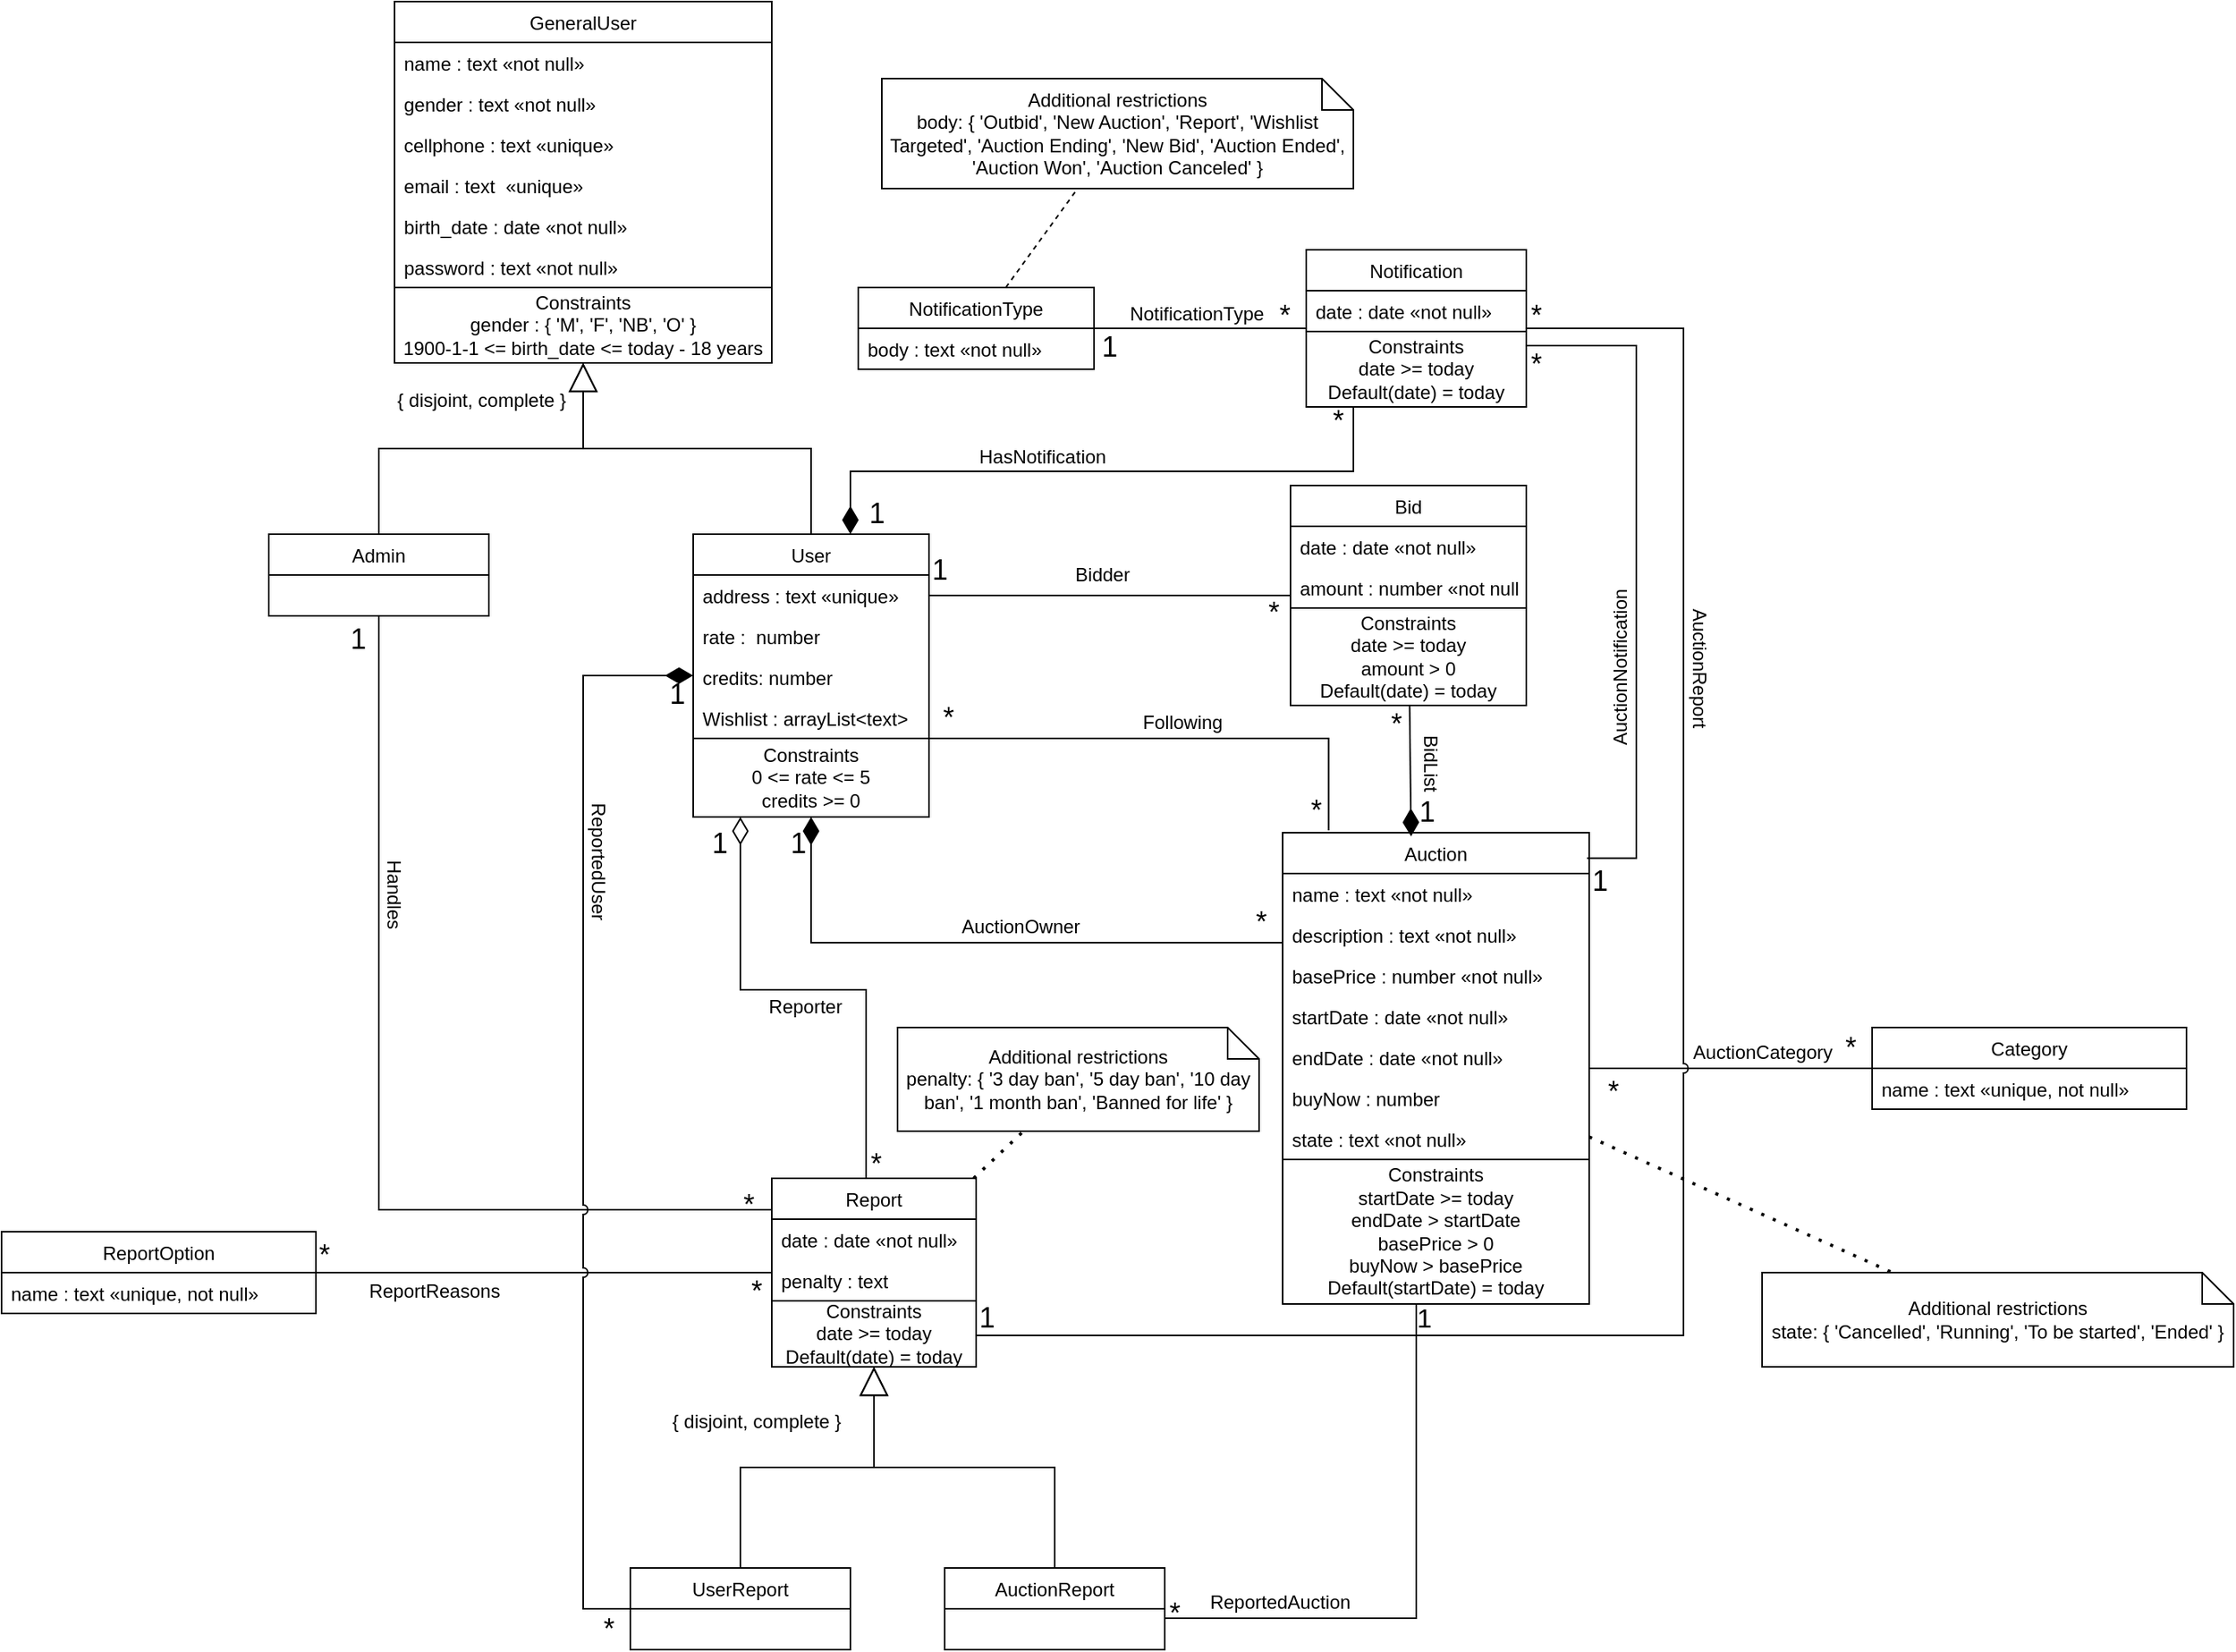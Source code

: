 <mxfile version="20.2.3" type="device"><diagram id="jlIQslurzPF_qxTZ10gD" name="Página-1"><mxGraphModel dx="2130" dy="1082" grid="1" gridSize="10" guides="1" tooltips="1" connect="1" arrows="1" fold="1" page="1" pageScale="1" pageWidth="827" pageHeight="1169" math="0" shadow="0"><root><mxCell id="0"/><mxCell id="1" parent="0"/><mxCell id="kxYU4LhYSmN3bqchpfZa-1" value="GeneralUser" style="swimlane;fontStyle=0;childLayout=stackLayout;horizontal=1;startSize=26;fillColor=none;horizontalStack=0;resizeParent=1;resizeParentMax=0;resizeLast=0;collapsible=1;marginBottom=0;" vertex="1" parent="1"><mxGeometry x="640" y="271" width="240" height="230" as="geometry"><mxRectangle x="270" y="90" width="70" height="30" as="alternateBounds"/></mxGeometry></mxCell><mxCell id="kxYU4LhYSmN3bqchpfZa-2" value="name : text «not null»" style="text;strokeColor=none;fillColor=none;align=left;verticalAlign=top;spacingLeft=4;spacingRight=4;overflow=hidden;rotatable=0;points=[[0,0.5],[1,0.5]];portConstraint=eastwest;" vertex="1" parent="kxYU4LhYSmN3bqchpfZa-1"><mxGeometry y="26" width="240" height="26" as="geometry"/></mxCell><mxCell id="kxYU4LhYSmN3bqchpfZa-3" value="gender : text «not null»" style="text;strokeColor=none;fillColor=none;align=left;verticalAlign=top;spacingLeft=4;spacingRight=4;overflow=hidden;rotatable=0;points=[[0,0.5],[1,0.5]];portConstraint=eastwest;" vertex="1" parent="kxYU4LhYSmN3bqchpfZa-1"><mxGeometry y="52" width="240" height="26" as="geometry"/></mxCell><mxCell id="kxYU4LhYSmN3bqchpfZa-4" value="cellphone : text «unique»" style="text;strokeColor=none;fillColor=none;align=left;verticalAlign=top;spacingLeft=4;spacingRight=4;overflow=hidden;rotatable=0;points=[[0,0.5],[1,0.5]];portConstraint=eastwest;" vertex="1" parent="kxYU4LhYSmN3bqchpfZa-1"><mxGeometry y="78" width="240" height="26" as="geometry"/></mxCell><mxCell id="kxYU4LhYSmN3bqchpfZa-5" value="email : text  «unique»" style="text;strokeColor=none;fillColor=none;align=left;verticalAlign=top;spacingLeft=4;spacingRight=4;overflow=hidden;rotatable=0;points=[[0,0.5],[1,0.5]];portConstraint=eastwest;" vertex="1" parent="kxYU4LhYSmN3bqchpfZa-1"><mxGeometry y="104" width="240" height="26" as="geometry"/></mxCell><mxCell id="kxYU4LhYSmN3bqchpfZa-6" value="birth_date : date «not null»" style="text;strokeColor=none;fillColor=none;align=left;verticalAlign=top;spacingLeft=4;spacingRight=4;overflow=hidden;rotatable=0;points=[[0,0.5],[1,0.5]];portConstraint=eastwest;" vertex="1" parent="kxYU4LhYSmN3bqchpfZa-1"><mxGeometry y="130" width="240" height="26" as="geometry"/></mxCell><mxCell id="kxYU4LhYSmN3bqchpfZa-7" value="password : text «not null»" style="text;strokeColor=none;fillColor=none;align=left;verticalAlign=top;spacingLeft=4;spacingRight=4;overflow=hidden;rotatable=0;points=[[0,0.5],[1,0.5]];portConstraint=eastwest;" vertex="1" parent="kxYU4LhYSmN3bqchpfZa-1"><mxGeometry y="156" width="240" height="26" as="geometry"/></mxCell><mxCell id="kxYU4LhYSmN3bqchpfZa-8" value="Constraints&lt;br&gt;gender : { 'M', 'F', 'NB', 'O' }&lt;br&gt;1900-1-1 &amp;lt;= birth_date &amp;lt;= today - 18 years" style="whiteSpace=wrap;html=1;fontSize=12;" vertex="1" parent="kxYU4LhYSmN3bqchpfZa-1"><mxGeometry y="182" width="240" height="48" as="geometry"/></mxCell><mxCell id="kxYU4LhYSmN3bqchpfZa-9" value="Admin" style="swimlane;fontStyle=0;childLayout=stackLayout;horizontal=1;startSize=26;fillColor=none;horizontalStack=0;resizeParent=1;resizeParentMax=0;resizeLast=0;collapsible=1;marginBottom=0;" vertex="1" parent="1"><mxGeometry x="560" y="610" width="140" height="52" as="geometry"/></mxCell><mxCell id="kxYU4LhYSmN3bqchpfZa-10" value="User" style="swimlane;fontStyle=0;childLayout=stackLayout;horizontal=1;startSize=26;fillColor=none;horizontalStack=0;resizeParent=1;resizeParentMax=0;resizeLast=0;collapsible=1;marginBottom=0;" vertex="1" parent="1"><mxGeometry x="830" y="610" width="150" height="180" as="geometry"/></mxCell><mxCell id="kxYU4LhYSmN3bqchpfZa-11" value="address : text «unique»" style="text;strokeColor=none;fillColor=none;align=left;verticalAlign=top;spacingLeft=4;spacingRight=4;overflow=hidden;rotatable=0;points=[[0,0.5],[1,0.5]];portConstraint=eastwest;" vertex="1" parent="kxYU4LhYSmN3bqchpfZa-10"><mxGeometry y="26" width="150" height="26" as="geometry"/></mxCell><mxCell id="kxYU4LhYSmN3bqchpfZa-12" value="rate :  number" style="text;strokeColor=none;fillColor=none;align=left;verticalAlign=top;spacingLeft=4;spacingRight=4;overflow=hidden;rotatable=0;points=[[0,0.5],[1,0.5]];portConstraint=eastwest;" vertex="1" parent="kxYU4LhYSmN3bqchpfZa-10"><mxGeometry y="52" width="150" height="26" as="geometry"/></mxCell><mxCell id="kxYU4LhYSmN3bqchpfZa-13" value="credits: number" style="text;strokeColor=none;fillColor=none;align=left;verticalAlign=top;spacingLeft=4;spacingRight=4;overflow=hidden;rotatable=0;points=[[0,0.5],[1,0.5]];portConstraint=eastwest;" vertex="1" parent="kxYU4LhYSmN3bqchpfZa-10"><mxGeometry y="78" width="150" height="26" as="geometry"/></mxCell><mxCell id="kxYU4LhYSmN3bqchpfZa-14" value="Wishlist : arrayList&lt;text&gt;" style="text;strokeColor=none;fillColor=none;align=left;verticalAlign=top;spacingLeft=4;spacingRight=4;overflow=hidden;rotatable=0;points=[[0,0.5],[1,0.5]];portConstraint=eastwest;" vertex="1" parent="kxYU4LhYSmN3bqchpfZa-10"><mxGeometry y="104" width="150" height="26" as="geometry"/></mxCell><mxCell id="kxYU4LhYSmN3bqchpfZa-15" value="Constraints&lt;br&gt;0 &amp;lt;= rate &amp;lt;= 5&lt;br&gt;credits &amp;gt;=&amp;nbsp;0" style="whiteSpace=wrap;html=1;fontSize=12;" vertex="1" parent="kxYU4LhYSmN3bqchpfZa-10"><mxGeometry y="130" width="150" height="50" as="geometry"/></mxCell><mxCell id="kxYU4LhYSmN3bqchpfZa-16" value="Report" style="swimlane;fontStyle=0;childLayout=stackLayout;horizontal=1;startSize=26;fillColor=none;horizontalStack=0;resizeParent=1;resizeParentMax=0;resizeLast=0;collapsible=1;marginBottom=0;" vertex="1" parent="1"><mxGeometry x="880" y="1020" width="130" height="120" as="geometry"/></mxCell><mxCell id="kxYU4LhYSmN3bqchpfZa-17" value="date : date «not null»" style="text;strokeColor=none;fillColor=none;align=left;verticalAlign=top;spacingLeft=4;spacingRight=4;overflow=hidden;rotatable=0;points=[[0,0.5],[1,0.5]];portConstraint=eastwest;" vertex="1" parent="kxYU4LhYSmN3bqchpfZa-16"><mxGeometry y="26" width="130" height="26" as="geometry"/></mxCell><mxCell id="kxYU4LhYSmN3bqchpfZa-18" value="penalty : text " style="text;strokeColor=none;fillColor=none;align=left;verticalAlign=top;spacingLeft=4;spacingRight=4;overflow=hidden;rotatable=0;points=[[0,0.5],[1,0.5]];portConstraint=eastwest;" vertex="1" parent="kxYU4LhYSmN3bqchpfZa-16"><mxGeometry y="52" width="130" height="26" as="geometry"/></mxCell><mxCell id="kxYU4LhYSmN3bqchpfZa-19" value="Constraints&lt;br&gt;date &amp;gt;= today&lt;br&gt;Default(date) = today" style="whiteSpace=wrap;html=1;fontSize=12;" vertex="1" parent="kxYU4LhYSmN3bqchpfZa-16"><mxGeometry y="78" width="130" height="42" as="geometry"/></mxCell><mxCell id="kxYU4LhYSmN3bqchpfZa-20" value="Auction" style="swimlane;fontStyle=0;childLayout=stackLayout;horizontal=1;startSize=26;fillColor=none;horizontalStack=0;resizeParent=1;resizeParentMax=0;resizeLast=0;collapsible=1;marginBottom=0;" vertex="1" parent="1"><mxGeometry x="1205" y="800" width="195" height="300" as="geometry"/></mxCell><mxCell id="kxYU4LhYSmN3bqchpfZa-21" value="name : text «not null»" style="text;strokeColor=none;fillColor=none;align=left;verticalAlign=top;spacingLeft=4;spacingRight=4;overflow=hidden;rotatable=0;points=[[0,0.5],[1,0.5]];portConstraint=eastwest;" vertex="1" parent="kxYU4LhYSmN3bqchpfZa-20"><mxGeometry y="26" width="195" height="26" as="geometry"/></mxCell><mxCell id="kxYU4LhYSmN3bqchpfZa-22" value="description : text «not null»" style="text;strokeColor=none;fillColor=none;align=left;verticalAlign=top;spacingLeft=4;spacingRight=4;overflow=hidden;rotatable=0;points=[[0,0.5],[1,0.5]];portConstraint=eastwest;" vertex="1" parent="kxYU4LhYSmN3bqchpfZa-20"><mxGeometry y="52" width="195" height="26" as="geometry"/></mxCell><mxCell id="kxYU4LhYSmN3bqchpfZa-23" value="basePrice : number «not null»" style="text;strokeColor=none;fillColor=none;align=left;verticalAlign=top;spacingLeft=4;spacingRight=4;overflow=hidden;rotatable=0;points=[[0,0.5],[1,0.5]];portConstraint=eastwest;" vertex="1" parent="kxYU4LhYSmN3bqchpfZa-20"><mxGeometry y="78" width="195" height="26" as="geometry"/></mxCell><mxCell id="kxYU4LhYSmN3bqchpfZa-24" value="startDate : date «not null»" style="text;strokeColor=none;fillColor=none;align=left;verticalAlign=top;spacingLeft=4;spacingRight=4;overflow=hidden;rotatable=0;points=[[0,0.5],[1,0.5]];portConstraint=eastwest;" vertex="1" parent="kxYU4LhYSmN3bqchpfZa-20"><mxGeometry y="104" width="195" height="26" as="geometry"/></mxCell><mxCell id="kxYU4LhYSmN3bqchpfZa-25" value="endDate : date «not null»" style="text;strokeColor=none;fillColor=none;align=left;verticalAlign=top;spacingLeft=4;spacingRight=4;overflow=hidden;rotatable=0;points=[[0,0.5],[1,0.5]];portConstraint=eastwest;" vertex="1" parent="kxYU4LhYSmN3bqchpfZa-20"><mxGeometry y="130" width="195" height="26" as="geometry"/></mxCell><mxCell id="kxYU4LhYSmN3bqchpfZa-26" value="buyNow : number" style="text;strokeColor=none;fillColor=none;align=left;verticalAlign=top;spacingLeft=4;spacingRight=4;overflow=hidden;rotatable=0;points=[[0,0.5],[1,0.5]];portConstraint=eastwest;" vertex="1" parent="kxYU4LhYSmN3bqchpfZa-20"><mxGeometry y="156" width="195" height="26" as="geometry"/></mxCell><mxCell id="kxYU4LhYSmN3bqchpfZa-27" value="state : text «not null»" style="text;strokeColor=none;fillColor=none;align=left;verticalAlign=top;spacingLeft=4;spacingRight=4;overflow=hidden;rotatable=0;points=[[0,0.5],[1,0.5]];portConstraint=eastwest;" vertex="1" parent="kxYU4LhYSmN3bqchpfZa-20"><mxGeometry y="182" width="195" height="26" as="geometry"/></mxCell><mxCell id="kxYU4LhYSmN3bqchpfZa-28" value="Constraints&lt;br&gt;startDate &amp;gt;= today&lt;br&gt;endDate &amp;gt; startDate&lt;br&gt;basePrice &amp;gt; 0&lt;br&gt;buyNow &amp;gt; basePrice&lt;br&gt;Default(startDate) = today" style="whiteSpace=wrap;html=1;fontSize=12;" vertex="1" parent="kxYU4LhYSmN3bqchpfZa-20"><mxGeometry y="208" width="195" height="92" as="geometry"/></mxCell><mxCell id="kxYU4LhYSmN3bqchpfZa-29" value="Category" style="swimlane;fontStyle=0;childLayout=stackLayout;horizontal=1;startSize=26;fillColor=none;horizontalStack=0;resizeParent=1;resizeParentMax=0;resizeLast=0;collapsible=1;marginBottom=0;" vertex="1" parent="1"><mxGeometry x="1580" y="924" width="200" height="52" as="geometry"/></mxCell><mxCell id="kxYU4LhYSmN3bqchpfZa-30" value="name : text «unique, not null»" style="text;strokeColor=none;fillColor=none;align=left;verticalAlign=top;spacingLeft=4;spacingRight=4;overflow=hidden;rotatable=0;points=[[0,0.5],[1,0.5]];portConstraint=eastwest;" vertex="1" parent="kxYU4LhYSmN3bqchpfZa-29"><mxGeometry y="26" width="200" height="26" as="geometry"/></mxCell><mxCell id="kxYU4LhYSmN3bqchpfZa-31" value="ReportOption" style="swimlane;fontStyle=0;childLayout=stackLayout;horizontal=1;startSize=26;fillColor=none;horizontalStack=0;resizeParent=1;resizeParentMax=0;resizeLast=0;collapsible=1;marginBottom=0;" vertex="1" parent="1"><mxGeometry x="390" y="1054" width="200" height="52" as="geometry"/></mxCell><mxCell id="kxYU4LhYSmN3bqchpfZa-32" value="name : text «unique, not null»" style="text;strokeColor=none;fillColor=none;align=left;verticalAlign=top;spacingLeft=4;spacingRight=4;overflow=hidden;rotatable=0;points=[[0,0.5],[1,0.5]];portConstraint=eastwest;" vertex="1" parent="kxYU4LhYSmN3bqchpfZa-31"><mxGeometry y="26" width="200" height="26" as="geometry"/></mxCell><mxCell id="kxYU4LhYSmN3bqchpfZa-33" value="UserReport" style="swimlane;fontStyle=0;childLayout=stackLayout;horizontal=1;startSize=26;fillColor=none;horizontalStack=0;resizeParent=1;resizeParentMax=0;resizeLast=0;collapsible=1;marginBottom=0;" vertex="1" parent="1"><mxGeometry x="790" y="1268" width="140" height="52" as="geometry"/></mxCell><mxCell id="kxYU4LhYSmN3bqchpfZa-34" value="AuctionReport" style="swimlane;fontStyle=0;childLayout=stackLayout;horizontal=1;startSize=26;fillColor=none;horizontalStack=0;resizeParent=1;resizeParentMax=0;resizeLast=0;collapsible=1;marginBottom=0;" vertex="1" parent="1"><mxGeometry x="990" y="1268" width="140" height="52" as="geometry"/></mxCell><mxCell id="kxYU4LhYSmN3bqchpfZa-35" value="Bid" style="swimlane;fontStyle=0;childLayout=stackLayout;horizontal=1;startSize=26;fillColor=none;horizontalStack=0;resizeParent=1;resizeParentMax=0;resizeLast=0;collapsible=1;marginBottom=0;" vertex="1" parent="1"><mxGeometry x="1210" y="579" width="150" height="140" as="geometry"/></mxCell><mxCell id="kxYU4LhYSmN3bqchpfZa-36" value="date : date «not null»" style="text;strokeColor=none;fillColor=none;align=left;verticalAlign=top;spacingLeft=4;spacingRight=4;overflow=hidden;rotatable=0;points=[[0,0.5],[1,0.5]];portConstraint=eastwest;" vertex="1" parent="kxYU4LhYSmN3bqchpfZa-35"><mxGeometry y="26" width="150" height="26" as="geometry"/></mxCell><mxCell id="kxYU4LhYSmN3bqchpfZa-37" value="amount : number «not null»" style="text;strokeColor=none;fillColor=none;align=left;verticalAlign=top;spacingLeft=4;spacingRight=4;overflow=hidden;rotatable=0;points=[[0,0.5],[1,0.5]];portConstraint=eastwest;" vertex="1" parent="kxYU4LhYSmN3bqchpfZa-35"><mxGeometry y="52" width="150" height="26" as="geometry"/></mxCell><mxCell id="kxYU4LhYSmN3bqchpfZa-38" value="Constraints&lt;br&gt;date &amp;gt;= today&lt;br&gt;amount &amp;gt; 0&lt;br&gt;Default(date) = today" style="whiteSpace=wrap;html=1;fontSize=12;" vertex="1" parent="kxYU4LhYSmN3bqchpfZa-35"><mxGeometry y="78" width="150" height="62" as="geometry"/></mxCell><mxCell id="kxYU4LhYSmN3bqchpfZa-39" value="Notification" style="swimlane;fontStyle=0;childLayout=stackLayout;horizontal=1;startSize=26;fillColor=none;horizontalStack=0;resizeParent=1;resizeParentMax=0;resizeLast=0;collapsible=1;marginBottom=0;strokeWidth=1;" vertex="1" parent="1"><mxGeometry x="1220" y="429" width="140" height="100" as="geometry"/></mxCell><mxCell id="kxYU4LhYSmN3bqchpfZa-40" value="date : date «not null»" style="text;strokeColor=none;fillColor=none;align=left;verticalAlign=top;spacingLeft=4;spacingRight=4;overflow=hidden;rotatable=0;points=[[0,0.5],[1,0.5]];portConstraint=eastwest;" vertex="1" parent="kxYU4LhYSmN3bqchpfZa-39"><mxGeometry y="26" width="140" height="26" as="geometry"/></mxCell><mxCell id="kxYU4LhYSmN3bqchpfZa-41" value="Constraints&lt;br&gt;date &amp;gt;= today&lt;br&gt;Default(date) = today" style="whiteSpace=wrap;html=1;fontSize=12;" vertex="1" parent="kxYU4LhYSmN3bqchpfZa-39"><mxGeometry y="52" width="140" height="48" as="geometry"/></mxCell><mxCell id="kxYU4LhYSmN3bqchpfZa-42" value="NotificationType" style="swimlane;fontStyle=0;childLayout=stackLayout;horizontal=1;startSize=26;fillColor=none;horizontalStack=0;resizeParent=1;resizeParentMax=0;resizeLast=0;collapsible=1;marginBottom=0;" vertex="1" parent="1"><mxGeometry x="935" y="453" width="150" height="52" as="geometry"/></mxCell><mxCell id="kxYU4LhYSmN3bqchpfZa-43" value="body : text «not null»" style="text;strokeColor=none;fillColor=none;align=left;verticalAlign=top;spacingLeft=4;spacingRight=4;overflow=hidden;rotatable=0;points=[[0,0.5],[1,0.5]];portConstraint=eastwest;" vertex="1" parent="kxYU4LhYSmN3bqchpfZa-42"><mxGeometry y="26" width="150" height="26" as="geometry"/></mxCell><mxCell id="kxYU4LhYSmN3bqchpfZa-44" value="" style="endArrow=block;endSize=16;endFill=0;html=1;rounded=0;elbow=vertical;edgeStyle=elbowEdgeStyle;" edge="1" parent="1" source="kxYU4LhYSmN3bqchpfZa-33" target="kxYU4LhYSmN3bqchpfZa-16"><mxGeometry width="160" relative="1" as="geometry"><mxPoint x="1110" y="1100" as="sourcePoint"/><mxPoint x="1270" y="1100" as="targetPoint"/></mxGeometry></mxCell><mxCell id="kxYU4LhYSmN3bqchpfZa-45" value="" style="endArrow=block;endSize=16;endFill=0;html=1;rounded=0;elbow=vertical;edgeStyle=elbowEdgeStyle;" edge="1" parent="1" source="kxYU4LhYSmN3bqchpfZa-34" target="kxYU4LhYSmN3bqchpfZa-16"><mxGeometry width="160" relative="1" as="geometry"><mxPoint x="1290" y="1080" as="sourcePoint"/><mxPoint x="1326.087" y="997" as="targetPoint"/></mxGeometry></mxCell><mxCell id="kxYU4LhYSmN3bqchpfZa-46" value="" style="endArrow=block;endSize=16;endFill=0;html=1;rounded=0;elbow=vertical;edgeStyle=elbowEdgeStyle;" edge="1" parent="1" source="kxYU4LhYSmN3bqchpfZa-9" target="kxYU4LhYSmN3bqchpfZa-1"><mxGeometry width="160" relative="1" as="geometry"><mxPoint x="630" y="520" as="sourcePoint"/><mxPoint x="790" y="520" as="targetPoint"/></mxGeometry></mxCell><mxCell id="kxYU4LhYSmN3bqchpfZa-47" value="" style="endArrow=block;endSize=16;endFill=0;html=1;rounded=0;elbow=vertical;edgeStyle=orthogonalEdgeStyle;" edge="1" parent="1" source="kxYU4LhYSmN3bqchpfZa-10" target="kxYU4LhYSmN3bqchpfZa-1"><mxGeometry width="160" relative="1" as="geometry"><mxPoint x="800" y="600" as="sourcePoint"/><mxPoint x="836.087" y="517" as="targetPoint"/></mxGeometry></mxCell><mxCell id="kxYU4LhYSmN3bqchpfZa-48" value="" style="endArrow=none;html=1;rounded=0;elbow=vertical;strokeWidth=1;exitX=1;exitY=0.5;exitDx=0;exitDy=0;" edge="1" parent="1" source="kxYU4LhYSmN3bqchpfZa-11" target="kxYU4LhYSmN3bqchpfZa-35"><mxGeometry relative="1" as="geometry"><mxPoint x="1000" y="680" as="sourcePoint"/><mxPoint x="1160" y="680" as="targetPoint"/></mxGeometry></mxCell><mxCell id="kxYU4LhYSmN3bqchpfZa-49" value="1" style="resizable=0;html=1;align=left;verticalAlign=middle;fontSize=18;labelPosition=right;verticalLabelPosition=middle;" connectable="0" vertex="1" parent="kxYU4LhYSmN3bqchpfZa-48"><mxGeometry x="-1" relative="1" as="geometry"><mxPoint y="-16" as="offset"/></mxGeometry></mxCell><mxCell id="kxYU4LhYSmN3bqchpfZa-50" value="*" style="resizable=0;html=1;align=left;verticalAlign=top;fontSize=18;labelPosition=right;verticalLabelPosition=bottom;textDirection=rtl;" connectable="0" vertex="1" parent="kxYU4LhYSmN3bqchpfZa-48"><mxGeometry x="1" relative="1" as="geometry"><mxPoint x="-10" y="-6" as="offset"/></mxGeometry></mxCell><mxCell id="kxYU4LhYSmN3bqchpfZa-51" value="" style="endArrow=none;html=1;rounded=0;elbow=vertical;strokeWidth=1;" edge="1" parent="1" source="kxYU4LhYSmN3bqchpfZa-31" target="kxYU4LhYSmN3bqchpfZa-16"><mxGeometry relative="1" as="geometry"><mxPoint x="840" y="960" as="sourcePoint"/><mxPoint x="1070" y="961.211" as="targetPoint"/></mxGeometry></mxCell><mxCell id="kxYU4LhYSmN3bqchpfZa-52" value="*" style="resizable=0;html=1;align=left;verticalAlign=bottom;fontSize=18;labelPosition=right;verticalLabelPosition=top;" connectable="0" vertex="1" parent="kxYU4LhYSmN3bqchpfZa-51"><mxGeometry x="-1" relative="1" as="geometry"><mxPoint y="2" as="offset"/></mxGeometry></mxCell><mxCell id="kxYU4LhYSmN3bqchpfZa-53" value="*" style="resizable=0;html=1;align=center;verticalAlign=middle;fontSize=18;labelPosition=center;verticalLabelPosition=middle;" connectable="0" vertex="1" parent="kxYU4LhYSmN3bqchpfZa-51"><mxGeometry x="1" relative="1" as="geometry"><mxPoint x="-10" y="12" as="offset"/></mxGeometry></mxCell><mxCell id="kxYU4LhYSmN3bqchpfZa-54" value="ReportReasons" style="edgeLabel;html=1;align=center;verticalAlign=middle;resizable=0;points=[];fontSize=12;" connectable="0" vertex="1" parent="kxYU4LhYSmN3bqchpfZa-51"><mxGeometry x="-0.5" relative="1" as="geometry"><mxPoint x="2" y="12" as="offset"/></mxGeometry></mxCell><mxCell id="kxYU4LhYSmN3bqchpfZa-55" value="" style="endArrow=none;html=1;rounded=0;elbow=vertical;strokeWidth=1;edgeStyle=elbowEdgeStyle;" edge="1" parent="1" source="kxYU4LhYSmN3bqchpfZa-9" target="kxYU4LhYSmN3bqchpfZa-16"><mxGeometry relative="1" as="geometry"><mxPoint x="830" y="910" as="sourcePoint"/><mxPoint x="1060" y="911.211" as="targetPoint"/><Array as="points"><mxPoint x="820" y="1040"/><mxPoint x="630" y="1030"/><mxPoint x="630" y="1020"/><mxPoint x="750" y="1000"/><mxPoint x="870" y="990"/><mxPoint x="860" y="980"/><mxPoint x="760" y="970"/><mxPoint x="800" y="980"/><mxPoint x="870" y="970"/></Array></mxGeometry></mxCell><mxCell id="kxYU4LhYSmN3bqchpfZa-56" value="1" style="resizable=0;html=1;align=left;verticalAlign=bottom;fontSize=18;" connectable="0" vertex="1" parent="kxYU4LhYSmN3bqchpfZa-55"><mxGeometry x="-1" relative="1" as="geometry"><mxPoint x="-20" y="28" as="offset"/></mxGeometry></mxCell><mxCell id="kxYU4LhYSmN3bqchpfZa-57" value="*" style="resizable=0;html=1;align=left;verticalAlign=top;fontSize=18;labelPosition=right;verticalLabelPosition=bottom;" connectable="0" vertex="1" parent="kxYU4LhYSmN3bqchpfZa-55"><mxGeometry x="1" relative="1" as="geometry"><mxPoint x="-20" y="-20" as="offset"/></mxGeometry></mxCell><mxCell id="kxYU4LhYSmN3bqchpfZa-58" value="&lt;div&gt;Handles&lt;/div&gt;" style="edgeLabel;html=1;align=center;verticalAlign=middle;resizable=0;points=[];fontSize=12;rotation=90;" connectable="0" vertex="1" parent="kxYU4LhYSmN3bqchpfZa-55"><mxGeometry x="-0.441" y="3" relative="1" as="geometry"><mxPoint x="7" y="1" as="offset"/></mxGeometry></mxCell><mxCell id="kxYU4LhYSmN3bqchpfZa-59" value="" style="endArrow=none;html=1;rounded=0;elbow=vertical;strokeWidth=1;edgeStyle=orthogonalEdgeStyle;endFill=0;startArrow=diamondThin;startFill=0;targetPerimeterSpacing=0;endSize=6;sourcePerimeterSpacing=0;startSize=15;" edge="1" parent="1" source="kxYU4LhYSmN3bqchpfZa-10" target="kxYU4LhYSmN3bqchpfZa-16"><mxGeometry relative="1" as="geometry"><mxPoint x="930" y="820" as="sourcePoint"/><mxPoint x="1160" y="821.211" as="targetPoint"/><Array as="points"><mxPoint x="860" y="900"/><mxPoint x="940" y="900"/></Array></mxGeometry></mxCell><mxCell id="kxYU4LhYSmN3bqchpfZa-60" value="" style="resizable=0;html=1;align=left;verticalAlign=bottom;fontSize=18;" connectable="0" vertex="1" parent="kxYU4LhYSmN3bqchpfZa-59"><mxGeometry x="-1" relative="1" as="geometry"><mxPoint x="10" y="26" as="offset"/></mxGeometry></mxCell><mxCell id="kxYU4LhYSmN3bqchpfZa-61" value="*" style="resizable=0;html=1;align=right;verticalAlign=top;fontSize=18;labelPosition=left;verticalLabelPosition=bottom;" connectable="0" vertex="1" parent="kxYU4LhYSmN3bqchpfZa-59"><mxGeometry x="1" relative="1" as="geometry"><mxPoint x="10" y="-26" as="offset"/></mxGeometry></mxCell><mxCell id="kxYU4LhYSmN3bqchpfZa-62" value="Reporter" style="edgeLabel;html=1;align=center;verticalAlign=middle;resizable=0;points=[];fontSize=12;" connectable="0" vertex="1" parent="kxYU4LhYSmN3bqchpfZa-59"><mxGeometry x="0.39" y="-1" relative="1" as="geometry"><mxPoint x="-38" y="-15" as="offset"/></mxGeometry></mxCell><mxCell id="kxYU4LhYSmN3bqchpfZa-63" value="" style="endArrow=none;html=1;rounded=0;strokeWidth=1;edgeStyle=elbowEdgeStyle;startArrow=diamondThin;startFill=1;startSize=15;jumpStyle=arc;" edge="1" parent="1" source="kxYU4LhYSmN3bqchpfZa-10" target="kxYU4LhYSmN3bqchpfZa-33"><mxGeometry relative="1" as="geometry"><mxPoint x="730" y="790" as="sourcePoint"/><mxPoint x="960" y="791.211" as="targetPoint"/><Array as="points"><mxPoint x="760" y="1210"/><mxPoint x="770" y="1120"/><mxPoint x="760" y="780"/><mxPoint x="750" y="960"/><mxPoint x="780" y="950"/><mxPoint x="790" y="850"/></Array></mxGeometry></mxCell><mxCell id="kxYU4LhYSmN3bqchpfZa-64" value="" style="resizable=0;html=1;align=left;verticalAlign=bottom;fontSize=18;" connectable="0" vertex="1" parent="kxYU4LhYSmN3bqchpfZa-63"><mxGeometry x="-1" relative="1" as="geometry"><mxPoint x="10" y="2" as="offset"/></mxGeometry></mxCell><mxCell id="kxYU4LhYSmN3bqchpfZa-65" value="*" style="resizable=0;html=1;align=right;verticalAlign=bottom;fontSize=18;" connectable="0" vertex="1" parent="kxYU4LhYSmN3bqchpfZa-63"><mxGeometry x="1" relative="1" as="geometry"><mxPoint x="-10" y="26" as="offset"/></mxGeometry></mxCell><mxCell id="kxYU4LhYSmN3bqchpfZa-66" value="ReportedUser" style="edgeLabel;html=1;align=center;verticalAlign=middle;resizable=0;points=[];fontSize=12;rotation=90;" connectable="0" vertex="1" parent="kxYU4LhYSmN3bqchpfZa-63"><mxGeometry x="-0.111" y="2" relative="1" as="geometry"><mxPoint x="8" y="-121" as="offset"/></mxGeometry></mxCell><mxCell id="kxYU4LhYSmN3bqchpfZa-67" value="" style="endArrow=diamondThin;html=1;rounded=0;strokeWidth=1;startArrow=none;startFill=0;startSize=6;endFill=1;endSize=15;entryX=0.419;entryY=0.008;entryDx=0;entryDy=0;entryPerimeter=0;" edge="1" parent="1" source="kxYU4LhYSmN3bqchpfZa-35" target="kxYU4LhYSmN3bqchpfZa-20"><mxGeometry relative="1" as="geometry"><mxPoint x="1200" y="770" as="sourcePoint"/><mxPoint x="1170" y="1331" as="targetPoint"/></mxGeometry></mxCell><mxCell id="kxYU4LhYSmN3bqchpfZa-68" value="" style="resizable=0;html=1;align=left;verticalAlign=bottom;fontSize=18;" connectable="0" vertex="1" parent="kxYU4LhYSmN3bqchpfZa-67"><mxGeometry x="-1" relative="1" as="geometry"><mxPoint x="10" y="2" as="offset"/></mxGeometry></mxCell><mxCell id="kxYU4LhYSmN3bqchpfZa-69" value="*" style="resizable=0;html=1;align=right;verticalAlign=middle;fontSize=18;" connectable="0" vertex="1" parent="kxYU4LhYSmN3bqchpfZa-67"><mxGeometry x="1" relative="1" as="geometry"><mxPoint x="-5" y="-72" as="offset"/></mxGeometry></mxCell><mxCell id="kxYU4LhYSmN3bqchpfZa-70" value="BidList" style="edgeLabel;html=1;align=center;verticalAlign=bottom;resizable=0;points=[];fontSize=12;rotation=90;labelPosition=center;verticalLabelPosition=top;" connectable="0" vertex="1" parent="kxYU4LhYSmN3bqchpfZa-67"><mxGeometry x="-0.138" relative="1" as="geometry"><mxPoint x="4" as="offset"/></mxGeometry></mxCell><mxCell id="kxYU4LhYSmN3bqchpfZa-71" value="" style="endArrow=none;html=1;rounded=0;elbow=vertical;strokeWidth=1;" edge="1" parent="1" source="kxYU4LhYSmN3bqchpfZa-20" target="kxYU4LhYSmN3bqchpfZa-29"><mxGeometry relative="1" as="geometry"><mxPoint x="1410" y="1060" as="sourcePoint"/><mxPoint x="1640" y="1061.211" as="targetPoint"/></mxGeometry></mxCell><mxCell id="kxYU4LhYSmN3bqchpfZa-72" value="*" style="resizable=0;html=1;align=left;verticalAlign=bottom;fontSize=18;" connectable="0" vertex="1" parent="kxYU4LhYSmN3bqchpfZa-71"><mxGeometry x="-1" relative="1" as="geometry"><mxPoint x="10" y="28" as="offset"/></mxGeometry></mxCell><mxCell id="kxYU4LhYSmN3bqchpfZa-73" value="*" style="resizable=0;html=1;align=right;verticalAlign=bottom;fontSize=18;" connectable="0" vertex="1" parent="kxYU4LhYSmN3bqchpfZa-71"><mxGeometry x="1" relative="1" as="geometry"><mxPoint x="-10" as="offset"/></mxGeometry></mxCell><mxCell id="kxYU4LhYSmN3bqchpfZa-74" value="&lt;div&gt;AuctionCategory&lt;/div&gt;" style="edgeLabel;html=1;align=center;verticalAlign=top;resizable=0;points=[];fontSize=12;labelPosition=center;verticalLabelPosition=bottom;" connectable="0" vertex="1" parent="kxYU4LhYSmN3bqchpfZa-71"><mxGeometry x="-0.269" y="-1" relative="1" as="geometry"><mxPoint x="44" y="-25" as="offset"/></mxGeometry></mxCell><mxCell id="kxYU4LhYSmN3bqchpfZa-75" value="" style="endArrow=none;html=1;rounded=0;strokeWidth=1;edgeStyle=elbowEdgeStyle;elbow=vertical;startArrow=diamondThin;startFill=1;endSize=6;startSize=15;" edge="1" parent="1" source="kxYU4LhYSmN3bqchpfZa-10" target="kxYU4LhYSmN3bqchpfZa-20"><mxGeometry relative="1" as="geometry"><mxPoint x="1080" y="790" as="sourcePoint"/><mxPoint x="1310" y="791.211" as="targetPoint"/><Array as="points"><mxPoint x="1140" y="870"/><mxPoint x="880" y="830"/><mxPoint x="1210" y="850"/><mxPoint x="890" y="790"/><mxPoint x="1150" y="850"/><mxPoint x="1190" y="810"/></Array></mxGeometry></mxCell><mxCell id="kxYU4LhYSmN3bqchpfZa-76" value="" style="resizable=0;html=1;align=left;verticalAlign=bottom;fontSize=18;" connectable="0" vertex="1" parent="kxYU4LhYSmN3bqchpfZa-75"><mxGeometry x="-1" relative="1" as="geometry"><mxPoint x="-15" y="26" as="offset"/></mxGeometry></mxCell><mxCell id="kxYU4LhYSmN3bqchpfZa-77" value="*" style="resizable=0;html=1;align=right;verticalAlign=bottom;fontSize=18;" connectable="0" vertex="1" parent="kxYU4LhYSmN3bqchpfZa-75"><mxGeometry x="1" relative="1" as="geometry"><mxPoint x="-10" as="offset"/></mxGeometry></mxCell><mxCell id="kxYU4LhYSmN3bqchpfZa-78" value="AuctionOwner" style="edgeLabel;html=1;align=center;verticalAlign=middle;resizable=0;points=[];fontSize=12;" connectable="0" vertex="1" parent="kxYU4LhYSmN3bqchpfZa-75"><mxGeometry x="0.352" relative="1" as="geometry"><mxPoint x="-44" y="-10" as="offset"/></mxGeometry></mxCell><mxCell id="kxYU4LhYSmN3bqchpfZa-79" value="" style="endArrow=none;html=1;rounded=0;strokeWidth=1;startArrow=none;startFill=0;startSize=15;edgeStyle=elbowEdgeStyle;elbow=vertical;entryX=0.15;entryY=-0.005;entryDx=0;entryDy=0;entryPerimeter=0;" edge="1" parent="1" source="kxYU4LhYSmN3bqchpfZa-10" target="kxYU4LhYSmN3bqchpfZa-20"><mxGeometry relative="1" as="geometry"><mxPoint x="950" y="720" as="sourcePoint"/><mxPoint x="1240" y="790" as="targetPoint"/><Array as="points"><mxPoint x="1090" y="740"/><mxPoint x="1100" y="750"/><mxPoint x="1120" y="770"/><mxPoint x="950" y="750"/><mxPoint x="1090" y="790"/><mxPoint x="960" y="740"/><mxPoint x="1250" y="760"/><mxPoint x="930" y="740"/><mxPoint x="1250" y="770"/><mxPoint x="950" y="750"/><mxPoint x="1200" y="820"/><mxPoint x="960" y="740"/><mxPoint x="1140" y="757"/></Array></mxGeometry></mxCell><mxCell id="kxYU4LhYSmN3bqchpfZa-80" value="" style="resizable=0;html=1;align=left;verticalAlign=bottom;fontSize=18;" connectable="0" vertex="1" parent="kxYU4LhYSmN3bqchpfZa-79"><mxGeometry x="-1" relative="1" as="geometry"><mxPoint x="10" y="2" as="offset"/></mxGeometry></mxCell><mxCell id="kxYU4LhYSmN3bqchpfZa-81" value="*" style="resizable=0;html=1;align=right;verticalAlign=bottom;fontSize=18;" connectable="0" vertex="1" parent="kxYU4LhYSmN3bqchpfZa-79"><mxGeometry x="1" relative="1" as="geometry"><mxPoint x="-4" y="1" as="offset"/></mxGeometry></mxCell><mxCell id="kxYU4LhYSmN3bqchpfZa-82" value="Following" style="edgeLabel;html=1;align=center;verticalAlign=middle;resizable=0;points=[];fontSize=12;" connectable="0" vertex="1" parent="kxYU4LhYSmN3bqchpfZa-79"><mxGeometry x="0.192" relative="1" as="geometry"><mxPoint x="-26" y="-10" as="offset"/></mxGeometry></mxCell><mxCell id="kxYU4LhYSmN3bqchpfZa-83" value="*" style="edgeLabel;html=1;align=center;verticalAlign=bottom;resizable=0;points=[];fontSize=18;labelPosition=center;verticalLabelPosition=top;" connectable="0" vertex="1" parent="kxYU4LhYSmN3bqchpfZa-79"><mxGeometry x="-0.921" y="-3" relative="1" as="geometry"><mxPoint x="-1" y="-3" as="offset"/></mxGeometry></mxCell><mxCell id="kxYU4LhYSmN3bqchpfZa-84" value="" style="endArrow=none;html=1;rounded=0;strokeWidth=1;startArrow=diamondThin;startFill=1;startSize=15;edgeStyle=orthogonalEdgeStyle;fixDash=0;" edge="1" parent="1" source="kxYU4LhYSmN3bqchpfZa-10" target="kxYU4LhYSmN3bqchpfZa-39"><mxGeometry relative="1" as="geometry"><mxPoint x="1180" y="560" as="sourcePoint"/><mxPoint x="1150" y="1121" as="targetPoint"/><Array as="points"><mxPoint x="930" y="570"/><mxPoint x="1250" y="570"/></Array></mxGeometry></mxCell><mxCell id="kxYU4LhYSmN3bqchpfZa-85" value="*" style="resizable=0;html=1;align=center;verticalAlign=bottom;fontSize=18;direction=south;labelPosition=center;verticalLabelPosition=top;" connectable="0" vertex="1" parent="kxYU4LhYSmN3bqchpfZa-84"><mxGeometry x="1" relative="1" as="geometry"><mxPoint x="-10" y="22" as="offset"/></mxGeometry></mxCell><mxCell id="kxYU4LhYSmN3bqchpfZa-86" value="" style="endArrow=none;html=1;rounded=0;strokeWidth=1;edgeStyle=elbowEdgeStyle;exitX=0.993;exitY=0.054;exitDx=0;exitDy=0;exitPerimeter=0;" edge="1" parent="1" source="kxYU4LhYSmN3bqchpfZa-20" target="kxYU4LhYSmN3bqchpfZa-39"><mxGeometry relative="1" as="geometry"><mxPoint x="1420" y="710" as="sourcePoint"/><mxPoint x="1650" y="711.211" as="targetPoint"/><Array as="points"><mxPoint x="1430" y="490"/><mxPoint x="1430" y="500"/><mxPoint x="1430" y="580"/><mxPoint x="1410" y="490"/><mxPoint x="1430" y="500"/><mxPoint x="1430" y="780"/><mxPoint x="1420" y="760"/><mxPoint x="1410" y="490"/><mxPoint x="1390" y="500"/><mxPoint x="1410" y="760"/><mxPoint x="1390" y="490"/><mxPoint x="1400" y="640"/><mxPoint x="1440" y="640"/></Array></mxGeometry></mxCell><mxCell id="kxYU4LhYSmN3bqchpfZa-87" value="1" style="resizable=0;html=1;align=left;verticalAlign=bottom;fontSize=18;" connectable="0" vertex="1" parent="kxYU4LhYSmN3bqchpfZa-86"><mxGeometry x="-1" relative="1" as="geometry"><mxPoint x="1" y="28" as="offset"/></mxGeometry></mxCell><mxCell id="kxYU4LhYSmN3bqchpfZa-88" value="*" style="resizable=0;html=1;align=right;verticalAlign=bottom;fontSize=18;" connectable="0" vertex="1" parent="kxYU4LhYSmN3bqchpfZa-86"><mxGeometry x="1" relative="1" as="geometry"><mxPoint x="10" y="25" as="offset"/></mxGeometry></mxCell><mxCell id="kxYU4LhYSmN3bqchpfZa-89" value="" style="endArrow=none;html=1;rounded=0;strokeWidth=1;edgeStyle=elbowEdgeStyle;jumpStyle=arc;" edge="1" parent="1" source="kxYU4LhYSmN3bqchpfZa-16" target="kxYU4LhYSmN3bqchpfZa-39"><mxGeometry relative="1" as="geometry"><mxPoint x="1420" y="850" as="sourcePoint"/><mxPoint x="1480" y="630" as="targetPoint"/><Array as="points"><mxPoint x="1460" y="1120"/><mxPoint x="1390" y="1120"/><mxPoint x="1460" y="1110"/><mxPoint x="1440" y="1120"/><mxPoint x="1440" y="1140"/><mxPoint x="1450" y="1100"/><mxPoint x="1450" y="1130"/><mxPoint x="1460" y="1080"/><mxPoint x="1460" y="460"/><mxPoint x="1460" y="1070"/><mxPoint x="1500" y="1070"/><mxPoint x="1440" y="460"/><mxPoint x="1460" y="1060"/><mxPoint x="1460" y="460"/><mxPoint x="1500" y="1070"/><mxPoint x="1510" y="950"/><mxPoint x="1460" y="930"/></Array></mxGeometry></mxCell><mxCell id="kxYU4LhYSmN3bqchpfZa-90" value="1" style="resizable=0;html=1;align=left;verticalAlign=bottom;fontSize=18;" connectable="0" vertex="1" parent="kxYU4LhYSmN3bqchpfZa-89"><mxGeometry x="-1" relative="1" as="geometry"><mxPoint y="2" as="offset"/></mxGeometry></mxCell><mxCell id="kxYU4LhYSmN3bqchpfZa-91" value="*" style="resizable=0;html=1;align=right;verticalAlign=bottom;fontSize=18;" connectable="0" vertex="1" parent="kxYU4LhYSmN3bqchpfZa-89"><mxGeometry x="1" relative="1" as="geometry"><mxPoint x="10" y="5" as="offset"/></mxGeometry></mxCell><mxCell id="kxYU4LhYSmN3bqchpfZa-92" value="" style="endArrow=none;html=1;rounded=0;elbow=vertical;strokeWidth=1;" edge="1" parent="1" source="kxYU4LhYSmN3bqchpfZa-42" target="kxYU4LhYSmN3bqchpfZa-39"><mxGeometry relative="1" as="geometry"><mxPoint x="1140" y="530" as="sourcePoint"/><mxPoint x="1370" y="531.211" as="targetPoint"/></mxGeometry></mxCell><mxCell id="kxYU4LhYSmN3bqchpfZa-93" value="1" style="resizable=0;html=1;align=left;verticalAlign=bottom;fontSize=18;" connectable="0" vertex="1" parent="kxYU4LhYSmN3bqchpfZa-92"><mxGeometry x="-1" relative="1" as="geometry"><mxPoint x="3" y="25" as="offset"/></mxGeometry></mxCell><mxCell id="kxYU4LhYSmN3bqchpfZa-94" value="*" style="resizable=0;html=1;align=right;verticalAlign=bottom;fontSize=18;" connectable="0" vertex="1" parent="kxYU4LhYSmN3bqchpfZa-92"><mxGeometry x="1" relative="1" as="geometry"><mxPoint x="-10" y="5" as="offset"/></mxGeometry></mxCell><mxCell id="kxYU4LhYSmN3bqchpfZa-95" value="" style="endArrow=none;html=1;rounded=0;strokeWidth=1;edgeStyle=orthogonalEdgeStyle;elbow=vertical;" edge="1" parent="1" source="kxYU4LhYSmN3bqchpfZa-20" target="kxYU4LhYSmN3bqchpfZa-34"><mxGeometry relative="1" as="geometry"><mxPoint x="1250" y="1130" as="sourcePoint"/><mxPoint x="1550.0" y="1286" as="targetPoint"/><Array as="points"><mxPoint x="1290" y="1300"/></Array></mxGeometry></mxCell><mxCell id="kxYU4LhYSmN3bqchpfZa-96" value="1" style="resizable=0;html=1;align=right;verticalAlign=middle;fontSize=17;labelPosition=left;verticalLabelPosition=middle;" connectable="0" vertex="1" parent="kxYU4LhYSmN3bqchpfZa-95"><mxGeometry x="-1" relative="1" as="geometry"><mxPoint x="10" y="10" as="offset"/></mxGeometry></mxCell><mxCell id="kxYU4LhYSmN3bqchpfZa-97" value="*" style="resizable=0;html=1;align=right;verticalAlign=bottom;fontSize=18;" connectable="0" vertex="1" parent="kxYU4LhYSmN3bqchpfZa-95"><mxGeometry x="1" relative="1" as="geometry"><mxPoint x="10" y="10" as="offset"/></mxGeometry></mxCell><mxCell id="kxYU4LhYSmN3bqchpfZa-98" value="ReportedAuction" style="edgeLabel;html=1;align=center;verticalAlign=middle;resizable=0;points=[];fontSize=12;" connectable="0" vertex="1" parent="kxYU4LhYSmN3bqchpfZa-95"><mxGeometry x="0.352" relative="1" as="geometry"><mxPoint x="-44" y="-10" as="offset"/></mxGeometry></mxCell><mxCell id="kxYU4LhYSmN3bqchpfZa-99" value="AuctionReport" style="text;html=1;align=center;verticalAlign=middle;resizable=0;points=[];autosize=1;strokeColor=none;fillColor=none;fontSize=12;rotation=90;" vertex="1" parent="1"><mxGeometry x="1420" y="680" width="100" height="30" as="geometry"/></mxCell><mxCell id="kxYU4LhYSmN3bqchpfZa-100" value="HasNotification" style="text;html=1;align=left;verticalAlign=bottom;resizable=0;points=[];autosize=1;strokeColor=none;fillColor=none;fontSize=12;labelPosition=right;verticalLabelPosition=top;" vertex="1" parent="1"><mxGeometry x="910" y="570" width="100" height="30" as="geometry"/></mxCell><mxCell id="kxYU4LhYSmN3bqchpfZa-101" value="AuctionNotification" style="text;html=1;align=center;verticalAlign=middle;resizable=0;points=[];autosize=1;strokeColor=none;fillColor=none;fontSize=12;rotation=270;" vertex="1" parent="1"><mxGeometry x="1360" y="680" width="120" height="30" as="geometry"/></mxCell><mxCell id="kxYU4LhYSmN3bqchpfZa-102" value="1" style="resizable=0;html=1;align=left;verticalAlign=bottom;fontSize=18;" connectable="0" vertex="1" parent="1"><mxGeometry x="889.995" y="820" as="geometry"/></mxCell><mxCell id="kxYU4LhYSmN3bqchpfZa-103" value="1" style="resizable=0;html=1;align=left;verticalAlign=bottom;fontSize=18;" connectable="0" vertex="1" parent="1"><mxGeometry x="1289.995" y="800" as="geometry"/></mxCell><mxCell id="kxYU4LhYSmN3bqchpfZa-104" value="1" style="resizable=0;html=1;align=left;verticalAlign=bottom;fontSize=18;" connectable="0" vertex="1" parent="1"><mxGeometry x="839.995" y="820" as="geometry"/></mxCell><mxCell id="kxYU4LhYSmN3bqchpfZa-105" value="1" style="resizable=0;html=1;align=left;verticalAlign=bottom;fontSize=18;" connectable="0" vertex="1" parent="1"><mxGeometry x="940" y="610" as="geometry"/></mxCell><mxCell id="kxYU4LhYSmN3bqchpfZa-106" value="1" style="resizable=0;html=1;align=left;verticalAlign=bottom;fontSize=18;" connectable="0" vertex="1" parent="1"><mxGeometry x="960" y="1050" as="geometry"><mxPoint x="-147" y="-325" as="offset"/></mxGeometry></mxCell><mxCell id="kxYU4LhYSmN3bqchpfZa-107" value="Additional restrictions&lt;br&gt;body: { 'Outbid', 'New Auction', 'Report', 'Wishlist Targeted', 'Auction Ending', 'New Bid', 'Auction Ended', 'Auction Won', 'Auction Canceled' }" style="shape=note;size=20;whiteSpace=wrap;html=1;" vertex="1" parent="1"><mxGeometry x="950" y="320" width="300" height="70" as="geometry"/></mxCell><mxCell id="kxYU4LhYSmN3bqchpfZa-108" value="" style="endArrow=none;dashed=1;html=1;rounded=0;" edge="1" parent="1" source="kxYU4LhYSmN3bqchpfZa-42" target="kxYU4LhYSmN3bqchpfZa-107"><mxGeometry width="50" height="50" relative="1" as="geometry"><mxPoint x="1040" y="620" as="sourcePoint"/><mxPoint x="1090" y="570" as="targetPoint"/></mxGeometry></mxCell><mxCell id="kxYU4LhYSmN3bqchpfZa-109" value="&lt;div&gt;&lt;span style=&quot;&quot;&gt;NotificationType&lt;/span&gt;&lt;/div&gt;&lt;div&gt;&lt;span style=&quot;&quot;&gt;&lt;br&gt;&lt;/span&gt;&lt;/div&gt;" style="edgeLabel;html=1;align=center;verticalAlign=top;resizable=0;points=[];fontSize=12;labelPosition=center;verticalLabelPosition=bottom;labelBackgroundColor=none;" connectable="0" vertex="1" parent="1"><mxGeometry x="1170.003" y="470" as="geometry"><mxPoint x="-20" y="-14" as="offset"/></mxGeometry></mxCell><mxCell id="kxYU4LhYSmN3bqchpfZa-110" value="Additional restrictions&lt;br&gt;state: { 'Cancelled', 'Running', 'To be started', 'Ended' }" style="shape=note;size=20;whiteSpace=wrap;html=1;" vertex="1" parent="1"><mxGeometry x="1510" y="1080" width="300" height="60" as="geometry"/></mxCell><mxCell id="kxYU4LhYSmN3bqchpfZa-111" value="" style="endArrow=none;dashed=1;html=1;dashPattern=1 3;strokeWidth=2;rounded=0;fontSize=17;" edge="1" parent="1" source="kxYU4LhYSmN3bqchpfZa-20" target="kxYU4LhYSmN3bqchpfZa-110"><mxGeometry width="50" height="50" relative="1" as="geometry"><mxPoint x="1220" y="900" as="sourcePoint"/><mxPoint x="1270" y="850" as="targetPoint"/></mxGeometry></mxCell><mxCell id="kxYU4LhYSmN3bqchpfZa-112" value="Additional restrictions&lt;br&gt;penalty: { '3 day ban', '5 day ban', '10 day ban', '1 month ban', 'Banned for life' }" style="shape=note;size=20;whiteSpace=wrap;html=1;" vertex="1" parent="1"><mxGeometry x="960" y="924" width="230" height="66" as="geometry"/></mxCell><mxCell id="kxYU4LhYSmN3bqchpfZa-113" value="" style="endArrow=none;dashed=1;html=1;dashPattern=1 3;strokeWidth=2;rounded=0;fontSize=17;" edge="1" parent="1" source="kxYU4LhYSmN3bqchpfZa-16" target="kxYU4LhYSmN3bqchpfZa-112"><mxGeometry width="50" height="50" relative="1" as="geometry"><mxPoint x="1100" y="1070" as="sourcePoint"/><mxPoint x="1288.5" y="1162.273" as="targetPoint"/></mxGeometry></mxCell><mxCell id="kxYU4LhYSmN3bqchpfZa-114" value="Bidder" style="text;html=1;align=center;verticalAlign=middle;resizable=0;points=[];autosize=1;strokeColor=none;fillColor=none;" vertex="1" parent="1"><mxGeometry x="1060" y="621" width="60" height="30" as="geometry"/></mxCell><mxCell id="kxYU4LhYSmN3bqchpfZa-115" value="{ disjoint, complete }" style="text;html=1;align=center;verticalAlign=middle;resizable=0;points=[];autosize=1;strokeColor=none;fillColor=none;" vertex="1" parent="1"><mxGeometry x="805" y="1160" width="130" height="30" as="geometry"/></mxCell><mxCell id="kxYU4LhYSmN3bqchpfZa-116" value="{ disjoint, complete }" style="text;html=1;align=center;verticalAlign=middle;resizable=0;points=[];autosize=1;strokeColor=none;fillColor=none;" vertex="1" parent="1"><mxGeometry x="630" y="510" width="130" height="30" as="geometry"/></mxCell></root></mxGraphModel></diagram></mxfile>
